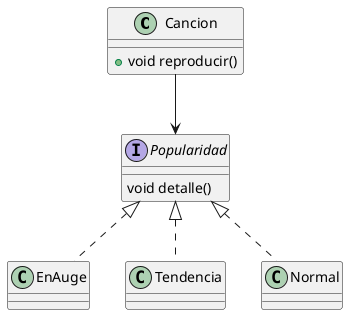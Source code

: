 

@startuml

class Cancion {
+ void reproducir()
}
Cancion --> Popularidad

interface Popularidad {
    void detalle()
}

class EnAuge implements Popularidad {

}

class Tendencia implements Popularidad {
}

class Normal implements Popularidad {
}

@enduml